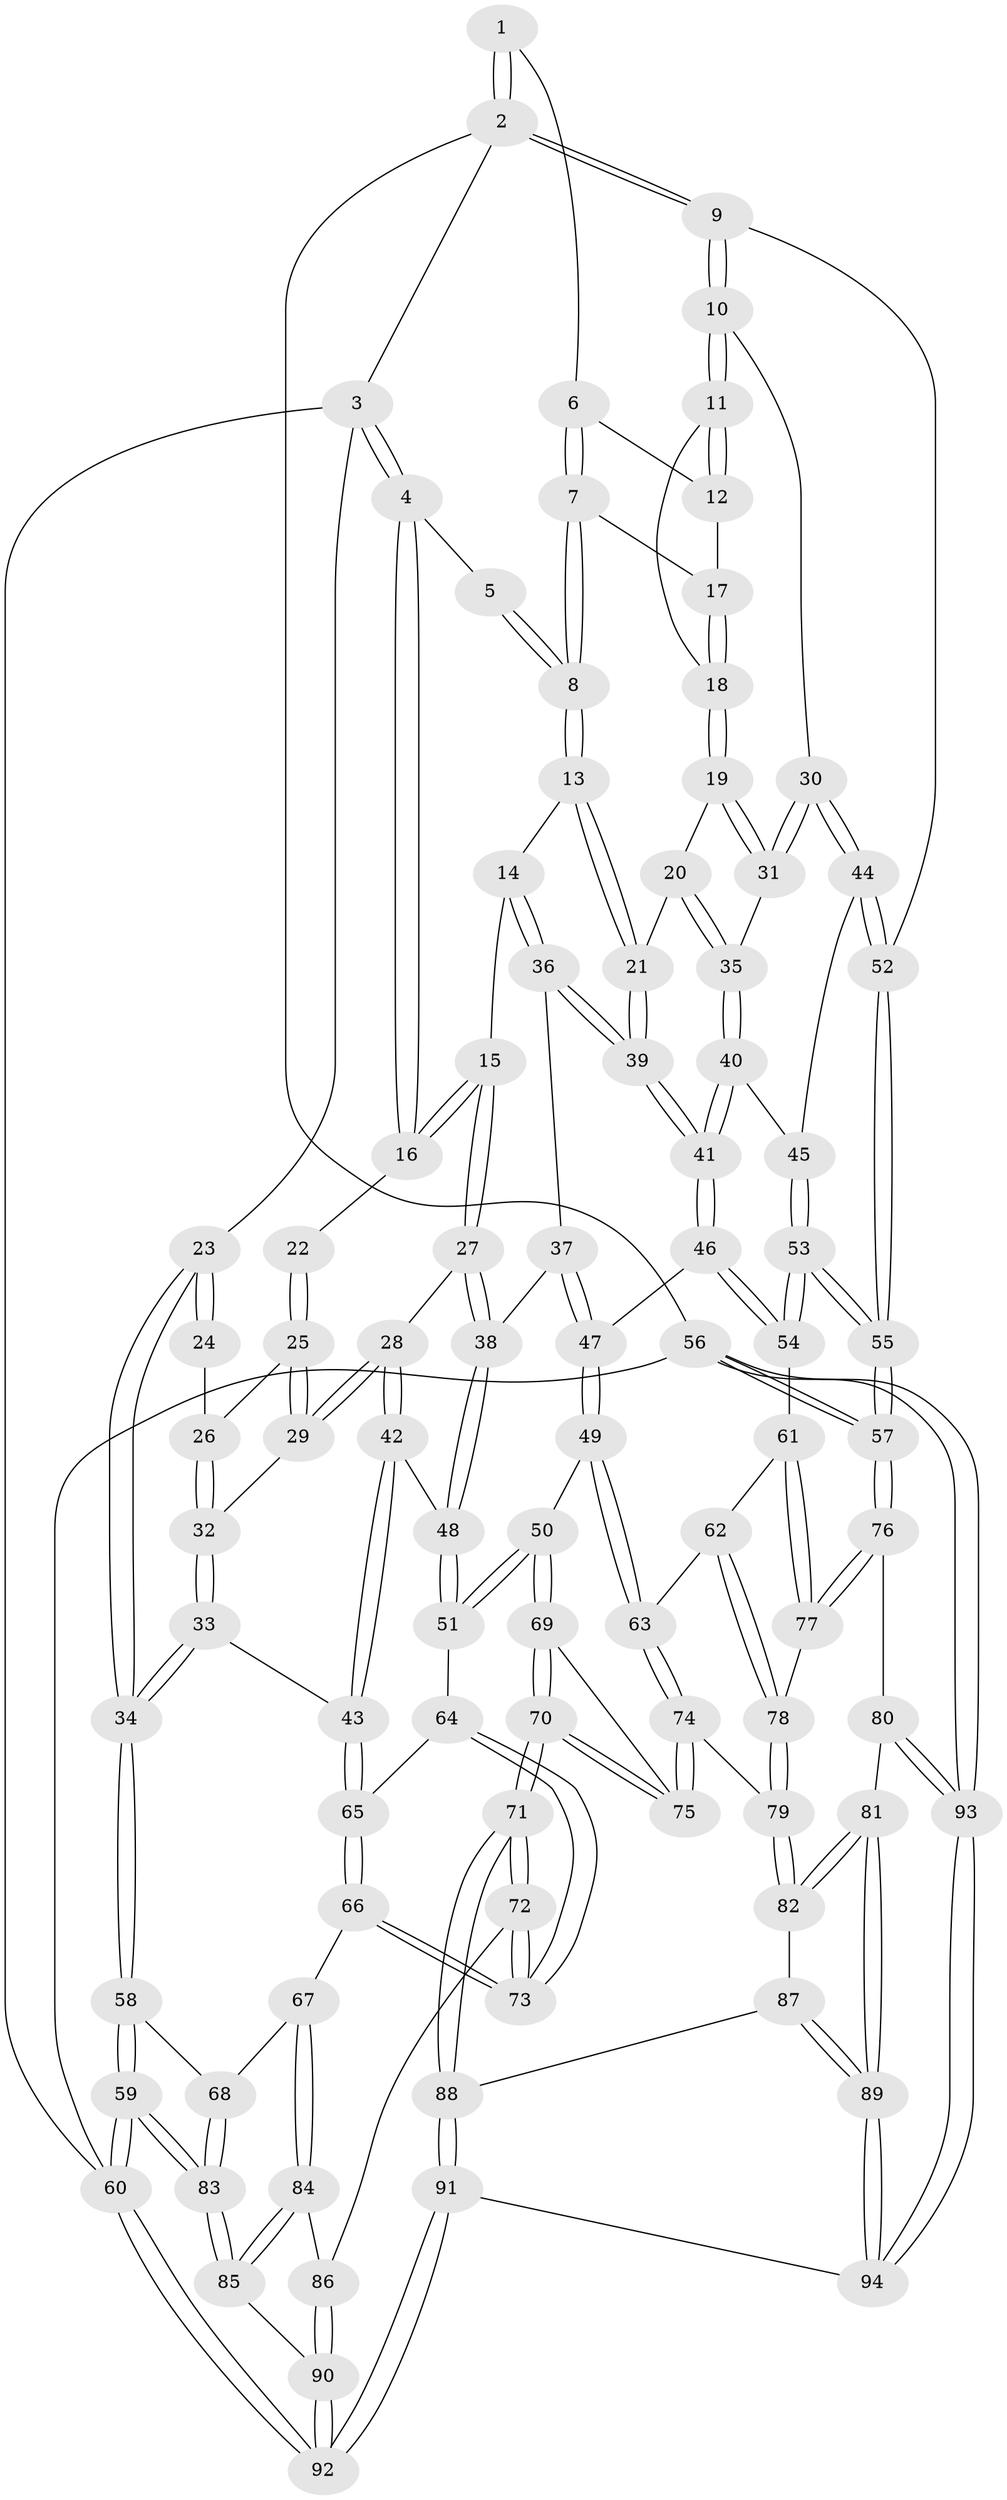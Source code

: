 // coarse degree distribution, {3: 0.2037037037037037, 6: 0.05555555555555555, 5: 0.24074074074074073, 4: 0.5}
// Generated by graph-tools (version 1.1) at 2025/42/03/06/25 10:42:26]
// undirected, 94 vertices, 232 edges
graph export_dot {
graph [start="1"]
  node [color=gray90,style=filled];
  1 [pos="+0.8359723958512475+0"];
  2 [pos="+1+0"];
  3 [pos="+0+0"];
  4 [pos="+0.37678385572764733+0"];
  5 [pos="+0.6798180236054536+0"];
  6 [pos="+0.8130637629861378+0"];
  7 [pos="+0.7334686957854929+0.07906911926792907"];
  8 [pos="+0.5886608798012937+0.14298206373032968"];
  9 [pos="+1+0.03192745519512055"];
  10 [pos="+0.9516086350606882+0.19278081946227646"];
  11 [pos="+0.888840520999148+0.1611857780124174"];
  12 [pos="+0.8625921524850914+0.09793583930466492"];
  13 [pos="+0.5628007404753781+0.16725820626566962"];
  14 [pos="+0.5196483253198304+0.1681935710973687"];
  15 [pos="+0.4367367831654486+0.13940666982340993"];
  16 [pos="+0.38853013320162966+0.04472897422374048"];
  17 [pos="+0.7608403523951953+0.1332611081679751"];
  18 [pos="+0.7764654742308513+0.17827282822663085"];
  19 [pos="+0.7727924000008218+0.18698586402455603"];
  20 [pos="+0.6914122814430743+0.23724478919403844"];
  21 [pos="+0.641287072292178+0.2329169091955261"];
  22 [pos="+0.24077355369182915+0.11228781476331444"];
  23 [pos="+0+0"];
  24 [pos="+0.046827357794754096+0.07513358281995473"];
  25 [pos="+0.20286857217749715+0.227227859700795"];
  26 [pos="+0.08706021016189931+0.16423992710261798"];
  27 [pos="+0.38768200089352756+0.22143721056130924"];
  28 [pos="+0.26068184511009496+0.3103589695537296"];
  29 [pos="+0.22251392764478842+0.2725119042288314"];
  30 [pos="+0.8742570229600573+0.32821235537344173"];
  31 [pos="+0.8335150287750207+0.29904242958552224"];
  32 [pos="+0.07036115523161723+0.28398685580176036"];
  33 [pos="+0+0.46166479834455004"];
  34 [pos="+0+0.4738045415245035"];
  35 [pos="+0.7318955151446191+0.29325709498343816"];
  36 [pos="+0.5334178939480919+0.3594878347454008"];
  37 [pos="+0.4922610620290111+0.37042013250023376"];
  38 [pos="+0.44141963246220706+0.37049731036557276"];
  39 [pos="+0.6297586125122895+0.4201532824159215"];
  40 [pos="+0.7116334935941196+0.3777458725796722"];
  41 [pos="+0.6417943730688714+0.439576550419332"];
  42 [pos="+0.25462632653151457+0.35159885528526186"];
  43 [pos="+0+0.4723644664972844"];
  44 [pos="+0.875495838834928+0.3387883748583185"];
  45 [pos="+0.875922505411377+0.34931374072010274"];
  46 [pos="+0.6425614952354342+0.44970563358560695"];
  47 [pos="+0.491849984576406+0.5109031180942419"];
  48 [pos="+0.3484741066830307+0.4903884699112224"];
  49 [pos="+0.3937896535789735+0.5724884645722883"];
  50 [pos="+0.3811393862005981+0.5722310060318861"];
  51 [pos="+0.3588828128944406+0.5629880376173458"];
  52 [pos="+1+0.23677143832712008"];
  53 [pos="+0.9559174248268357+0.5506676603456013"];
  54 [pos="+0.7114364536231583+0.5444685066060619"];
  55 [pos="+1+0.6635648599220965"];
  56 [pos="+1+1"];
  57 [pos="+1+0.7692944684760074"];
  58 [pos="+0+0.5673492982442937"];
  59 [pos="+0+0.9903310640764504"];
  60 [pos="+0+1"];
  61 [pos="+0.6437966760441144+0.6556463577045141"];
  62 [pos="+0.6314540568737591+0.6617030021357322"];
  63 [pos="+0.5799839812546149+0.6767585855747043"];
  64 [pos="+0.3566982823492045+0.5640810412433194"];
  65 [pos="+0.19444064043341958+0.6054603637739859"];
  66 [pos="+0.16170723803742168+0.734861962556518"];
  67 [pos="+0.11755526370183543+0.7702689642235424"];
  68 [pos="+0.11367741481484334+0.7697971757415373"];
  69 [pos="+0.3921492323789789+0.636504426805609"];
  70 [pos="+0.4039585326593683+0.9202890685173375"];
  71 [pos="+0.40283247840155745+0.9220131115117801"];
  72 [pos="+0.2930369884036621+0.8174929013080016"];
  73 [pos="+0.28759482144852483+0.8093729568056185"];
  74 [pos="+0.5232782443218001+0.8165502610948375"];
  75 [pos="+0.5217251346202734+0.817568282141956"];
  76 [pos="+0.8778151706601437+0.8222344903198644"];
  77 [pos="+0.742425203006315+0.7582877484579698"];
  78 [pos="+0.6533740489760295+0.8242390338455506"];
  79 [pos="+0.6385151705255647+0.8529942944313215"];
  80 [pos="+0.8194253208942833+0.8645466464960397"];
  81 [pos="+0.7184586629063981+0.9124935017414298"];
  82 [pos="+0.6537145139059458+0.8743614452117768"];
  83 [pos="+0+0.940663738276621"];
  84 [pos="+0.11985945432904868+0.7913228810277152"];
  85 [pos="+0.009479489104712432+0.9221562310323455"];
  86 [pos="+0.14506659902803803+0.8883467999913245"];
  87 [pos="+0.6176866478829833+0.9137727335518308"];
  88 [pos="+0.39440077413852487+1"];
  89 [pos="+0.6502137921033763+1"];
  90 [pos="+0.14480757996116037+0.9361857936889635"];
  91 [pos="+0.3703952490637659+1"];
  92 [pos="+0.31472468881566523+1"];
  93 [pos="+0.7493289867780525+1"];
  94 [pos="+0.6323670808953431+1"];
  1 -- 2;
  1 -- 2;
  1 -- 6;
  2 -- 3;
  2 -- 9;
  2 -- 9;
  2 -- 56;
  3 -- 4;
  3 -- 4;
  3 -- 23;
  3 -- 60;
  4 -- 5;
  4 -- 16;
  4 -- 16;
  5 -- 8;
  5 -- 8;
  6 -- 7;
  6 -- 7;
  6 -- 12;
  7 -- 8;
  7 -- 8;
  7 -- 17;
  8 -- 13;
  8 -- 13;
  9 -- 10;
  9 -- 10;
  9 -- 52;
  10 -- 11;
  10 -- 11;
  10 -- 30;
  11 -- 12;
  11 -- 12;
  11 -- 18;
  12 -- 17;
  13 -- 14;
  13 -- 21;
  13 -- 21;
  14 -- 15;
  14 -- 36;
  14 -- 36;
  15 -- 16;
  15 -- 16;
  15 -- 27;
  15 -- 27;
  16 -- 22;
  17 -- 18;
  17 -- 18;
  18 -- 19;
  18 -- 19;
  19 -- 20;
  19 -- 31;
  19 -- 31;
  20 -- 21;
  20 -- 35;
  20 -- 35;
  21 -- 39;
  21 -- 39;
  22 -- 25;
  22 -- 25;
  23 -- 24;
  23 -- 24;
  23 -- 34;
  23 -- 34;
  24 -- 26;
  25 -- 26;
  25 -- 29;
  25 -- 29;
  26 -- 32;
  26 -- 32;
  27 -- 28;
  27 -- 38;
  27 -- 38;
  28 -- 29;
  28 -- 29;
  28 -- 42;
  28 -- 42;
  29 -- 32;
  30 -- 31;
  30 -- 31;
  30 -- 44;
  30 -- 44;
  31 -- 35;
  32 -- 33;
  32 -- 33;
  33 -- 34;
  33 -- 34;
  33 -- 43;
  34 -- 58;
  34 -- 58;
  35 -- 40;
  35 -- 40;
  36 -- 37;
  36 -- 39;
  36 -- 39;
  37 -- 38;
  37 -- 47;
  37 -- 47;
  38 -- 48;
  38 -- 48;
  39 -- 41;
  39 -- 41;
  40 -- 41;
  40 -- 41;
  40 -- 45;
  41 -- 46;
  41 -- 46;
  42 -- 43;
  42 -- 43;
  42 -- 48;
  43 -- 65;
  43 -- 65;
  44 -- 45;
  44 -- 52;
  44 -- 52;
  45 -- 53;
  45 -- 53;
  46 -- 47;
  46 -- 54;
  46 -- 54;
  47 -- 49;
  47 -- 49;
  48 -- 51;
  48 -- 51;
  49 -- 50;
  49 -- 63;
  49 -- 63;
  50 -- 51;
  50 -- 51;
  50 -- 69;
  50 -- 69;
  51 -- 64;
  52 -- 55;
  52 -- 55;
  53 -- 54;
  53 -- 54;
  53 -- 55;
  53 -- 55;
  54 -- 61;
  55 -- 57;
  55 -- 57;
  56 -- 57;
  56 -- 57;
  56 -- 93;
  56 -- 93;
  56 -- 60;
  57 -- 76;
  57 -- 76;
  58 -- 59;
  58 -- 59;
  58 -- 68;
  59 -- 60;
  59 -- 60;
  59 -- 83;
  59 -- 83;
  60 -- 92;
  60 -- 92;
  61 -- 62;
  61 -- 77;
  61 -- 77;
  62 -- 63;
  62 -- 78;
  62 -- 78;
  63 -- 74;
  63 -- 74;
  64 -- 65;
  64 -- 73;
  64 -- 73;
  65 -- 66;
  65 -- 66;
  66 -- 67;
  66 -- 73;
  66 -- 73;
  67 -- 68;
  67 -- 84;
  67 -- 84;
  68 -- 83;
  68 -- 83;
  69 -- 70;
  69 -- 70;
  69 -- 75;
  70 -- 71;
  70 -- 71;
  70 -- 75;
  70 -- 75;
  71 -- 72;
  71 -- 72;
  71 -- 88;
  71 -- 88;
  72 -- 73;
  72 -- 73;
  72 -- 86;
  74 -- 75;
  74 -- 75;
  74 -- 79;
  76 -- 77;
  76 -- 77;
  76 -- 80;
  77 -- 78;
  78 -- 79;
  78 -- 79;
  79 -- 82;
  79 -- 82;
  80 -- 81;
  80 -- 93;
  80 -- 93;
  81 -- 82;
  81 -- 82;
  81 -- 89;
  81 -- 89;
  82 -- 87;
  83 -- 85;
  83 -- 85;
  84 -- 85;
  84 -- 85;
  84 -- 86;
  85 -- 90;
  86 -- 90;
  86 -- 90;
  87 -- 88;
  87 -- 89;
  87 -- 89;
  88 -- 91;
  88 -- 91;
  89 -- 94;
  89 -- 94;
  90 -- 92;
  90 -- 92;
  91 -- 92;
  91 -- 92;
  91 -- 94;
  93 -- 94;
  93 -- 94;
}
